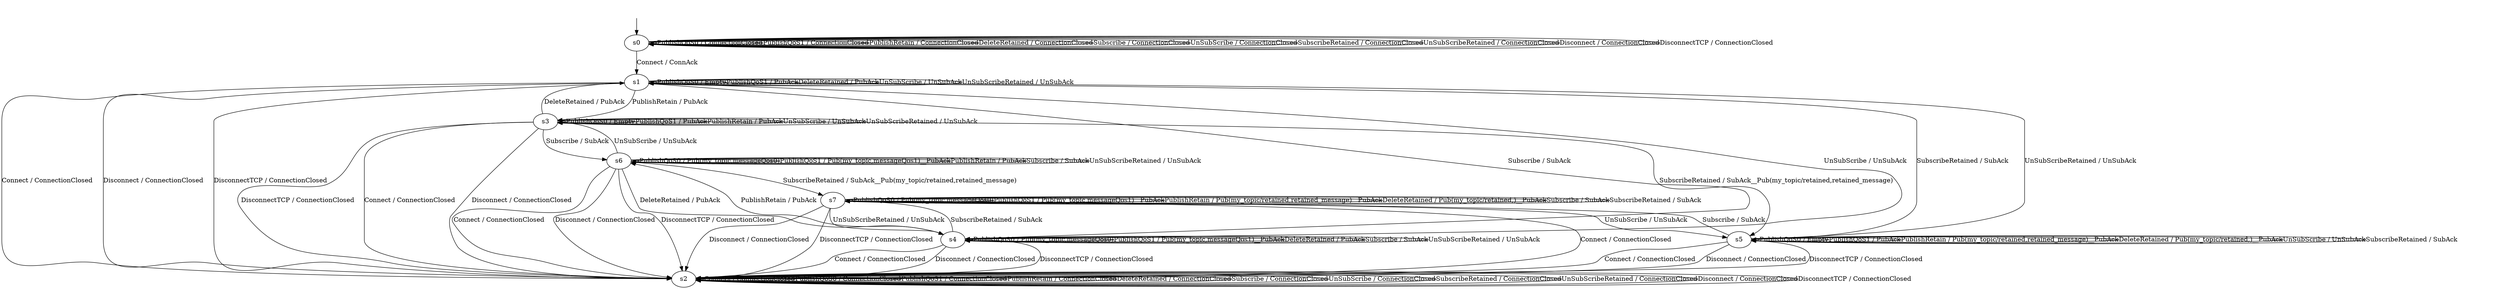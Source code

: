 digraph h0 {
s0 [label="s0"];
s1 [label="s1"];
s2 [label="s2"];
s3 [label="s3"];
s4 [label="s4"];
s5 [label="s5"];
s6 [label="s6"];
s7 [label="s7"];
s0 -> s1 [label="Connect / ConnAck"];
s0 -> s0 [label="PublishQoS0 / ConnectionClosed"];
s0 -> s0 [label="PublishQoS1 / ConnectionClosed"];
s0 -> s0 [label="PublishRetain / ConnectionClosed"];
s0 -> s0 [label="DeleteRetained / ConnectionClosed"];
s0 -> s0 [label="Subscribe / ConnectionClosed"];
s0 -> s0 [label="UnSubScribe / ConnectionClosed"];
s0 -> s0 [label="SubscribeRetained / ConnectionClosed"];
s0 -> s0 [label="UnSubScribeRetained / ConnectionClosed"];
s0 -> s0 [label="Disconnect / ConnectionClosed"];
s0 -> s0 [label="DisconnectTCP / ConnectionClosed"];
s1 -> s2 [label="Connect / ConnectionClosed"];
s1 -> s1 [label="PublishQoS0 / Empty"];
s1 -> s1 [label="PublishQoS1 / PubAck"];
s1 -> s3 [label="PublishRetain / PubAck"];
s1 -> s1 [label="DeleteRetained / PubAck"];
s1 -> s4 [label="Subscribe / SubAck"];
s1 -> s1 [label="UnSubScribe / UnSubAck"];
s1 -> s5 [label="SubscribeRetained / SubAck"];
s1 -> s1 [label="UnSubScribeRetained / UnSubAck"];
s1 -> s2 [label="Disconnect / ConnectionClosed"];
s1 -> s2 [label="DisconnectTCP / ConnectionClosed"];
s2 -> s2 [label="Connect / ConnectionClosed"];
s2 -> s2 [label="PublishQoS0 / ConnectionClosed"];
s2 -> s2 [label="PublishQoS1 / ConnectionClosed"];
s2 -> s2 [label="PublishRetain / ConnectionClosed"];
s2 -> s2 [label="DeleteRetained / ConnectionClosed"];
s2 -> s2 [label="Subscribe / ConnectionClosed"];
s2 -> s2 [label="UnSubScribe / ConnectionClosed"];
s2 -> s2 [label="SubscribeRetained / ConnectionClosed"];
s2 -> s2 [label="UnSubScribeRetained / ConnectionClosed"];
s2 -> s2 [label="Disconnect / ConnectionClosed"];
s2 -> s2 [label="DisconnectTCP / ConnectionClosed"];
s3 -> s2 [label="Connect / ConnectionClosed"];
s3 -> s3 [label="PublishQoS0 / Empty"];
s3 -> s3 [label="PublishQoS1 / PubAck"];
s3 -> s3 [label="PublishRetain / PubAck"];
s3 -> s1 [label="DeleteRetained / PubAck"];
s3 -> s6 [label="Subscribe / SubAck"];
s3 -> s3 [label="UnSubScribe / UnSubAck"];
s3 -> s5 [label="SubscribeRetained / SubAck__Pub(my_topic/retained,retained_message)"];
s3 -> s3 [label="UnSubScribeRetained / UnSubAck"];
s3 -> s2 [label="Disconnect / ConnectionClosed"];
s3 -> s2 [label="DisconnectTCP / ConnectionClosed"];
s4 -> s2 [label="Connect / ConnectionClosed"];
s4 -> s4 [label="PublishQoS0 / Pub(my_topic,messageQos0)"];
s4 -> s4 [label="PublishQoS1 / Pub(my_topic,messageQos1)__PubAck"];
s4 -> s6 [label="PublishRetain / PubAck"];
s4 -> s4 [label="DeleteRetained / PubAck"];
s4 -> s4 [label="Subscribe / SubAck"];
s4 -> s1 [label="UnSubScribe / UnSubAck"];
s4 -> s7 [label="SubscribeRetained / SubAck"];
s4 -> s4 [label="UnSubScribeRetained / UnSubAck"];
s4 -> s2 [label="Disconnect / ConnectionClosed"];
s4 -> s2 [label="DisconnectTCP / ConnectionClosed"];
s5 -> s2 [label="Connect / ConnectionClosed"];
s5 -> s5 [label="PublishQoS0 / Empty"];
s5 -> s5 [label="PublishQoS1 / PubAck"];
s5 -> s5 [label="PublishRetain / Pub(my_topic/retained,retained_message)__PubAck"];
s5 -> s5 [label="DeleteRetained / Pub(my_topic/retained,)__PubAck"];
s5 -> s7 [label="Subscribe / SubAck"];
s5 -> s5 [label="UnSubScribe / UnSubAck"];
s5 -> s5 [label="SubscribeRetained / SubAck"];
s5 -> s1 [label="UnSubScribeRetained / UnSubAck"];
s5 -> s2 [label="Disconnect / ConnectionClosed"];
s5 -> s2 [label="DisconnectTCP / ConnectionClosed"];
s6 -> s2 [label="Connect / ConnectionClosed"];
s6 -> s6 [label="PublishQoS0 / Pub(my_topic,messageQos0)"];
s6 -> s6 [label="PublishQoS1 / Pub(my_topic,messageQos1)__PubAck"];
s6 -> s6 [label="PublishRetain / PubAck"];
s6 -> s4 [label="DeleteRetained / PubAck"];
s6 -> s6 [label="Subscribe / SubAck"];
s6 -> s3 [label="UnSubScribe / UnSubAck"];
s6 -> s7 [label="SubscribeRetained / SubAck__Pub(my_topic/retained,retained_message)"];
s6 -> s6 [label="UnSubScribeRetained / UnSubAck"];
s6 -> s2 [label="Disconnect / ConnectionClosed"];
s6 -> s2 [label="DisconnectTCP / ConnectionClosed"];
s7 -> s2 [label="Connect / ConnectionClosed"];
s7 -> s7 [label="PublishQoS0 / Pub(my_topic,messageQos0)"];
s7 -> s7 [label="PublishQoS1 / Pub(my_topic,messageQos1)__PubAck"];
s7 -> s7 [label="PublishRetain / Pub(my_topic/retained,retained_message)__PubAck"];
s7 -> s7 [label="DeleteRetained / Pub(my_topic/retained,)__PubAck"];
s7 -> s7 [label="Subscribe / SubAck"];
s7 -> s5 [label="UnSubScribe / UnSubAck"];
s7 -> s7 [label="SubscribeRetained / SubAck"];
s7 -> s4 [label="UnSubScribeRetained / UnSubAck"];
s7 -> s2 [label="Disconnect / ConnectionClosed"];
s7 -> s2 [label="DisconnectTCP / ConnectionClosed"];
__start0 [shape=none, label=""];
__start0 -> s0 [label=""];
}
